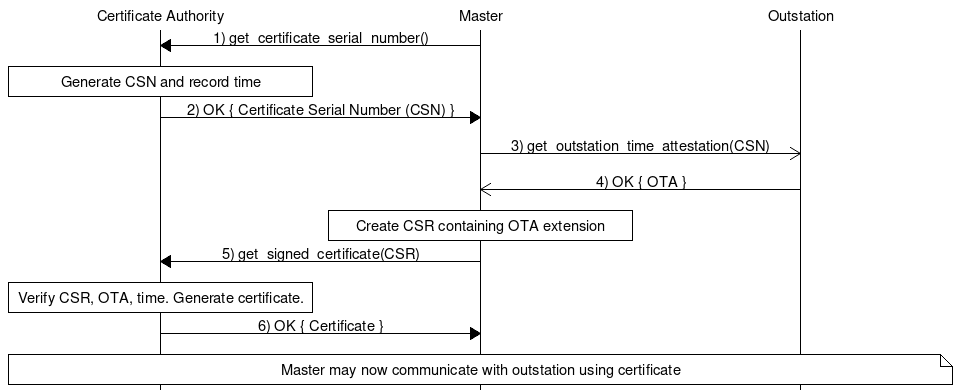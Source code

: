 # Diagram of abstract certificate provisioning protocol
msc {
  hscale = "1.6";  

  CA [label="Certificate Authority"],M [label="Master"], O[label="Outstation"];

  M=>CA  [ label = "1) get_certificate_serial_number()" ];  
  CA box CA [ label = "Generate CSN and record time" ];
  M<=CA  [ label = "2) OK { Certificate Serial Number (CSN) }" ];  
  M=>>O   [ label = "3) get_outstation_time_attestation(CSN)"];
  M<<=O   [ label = "4) OK { OTA }"];
  M box M   [ label = "Create CSR containing OTA extension"];
  M=>CA  [ label = "5) get_signed_certificate(CSR)"];
  CA box CA [ label = "Verify CSR, OTA, time. Generate certificate."];
  M<=CA  [ label = "6) OK { Certificate }"];  
  CA note O [label = "Master may now communicate with outstation using certificate"];
}